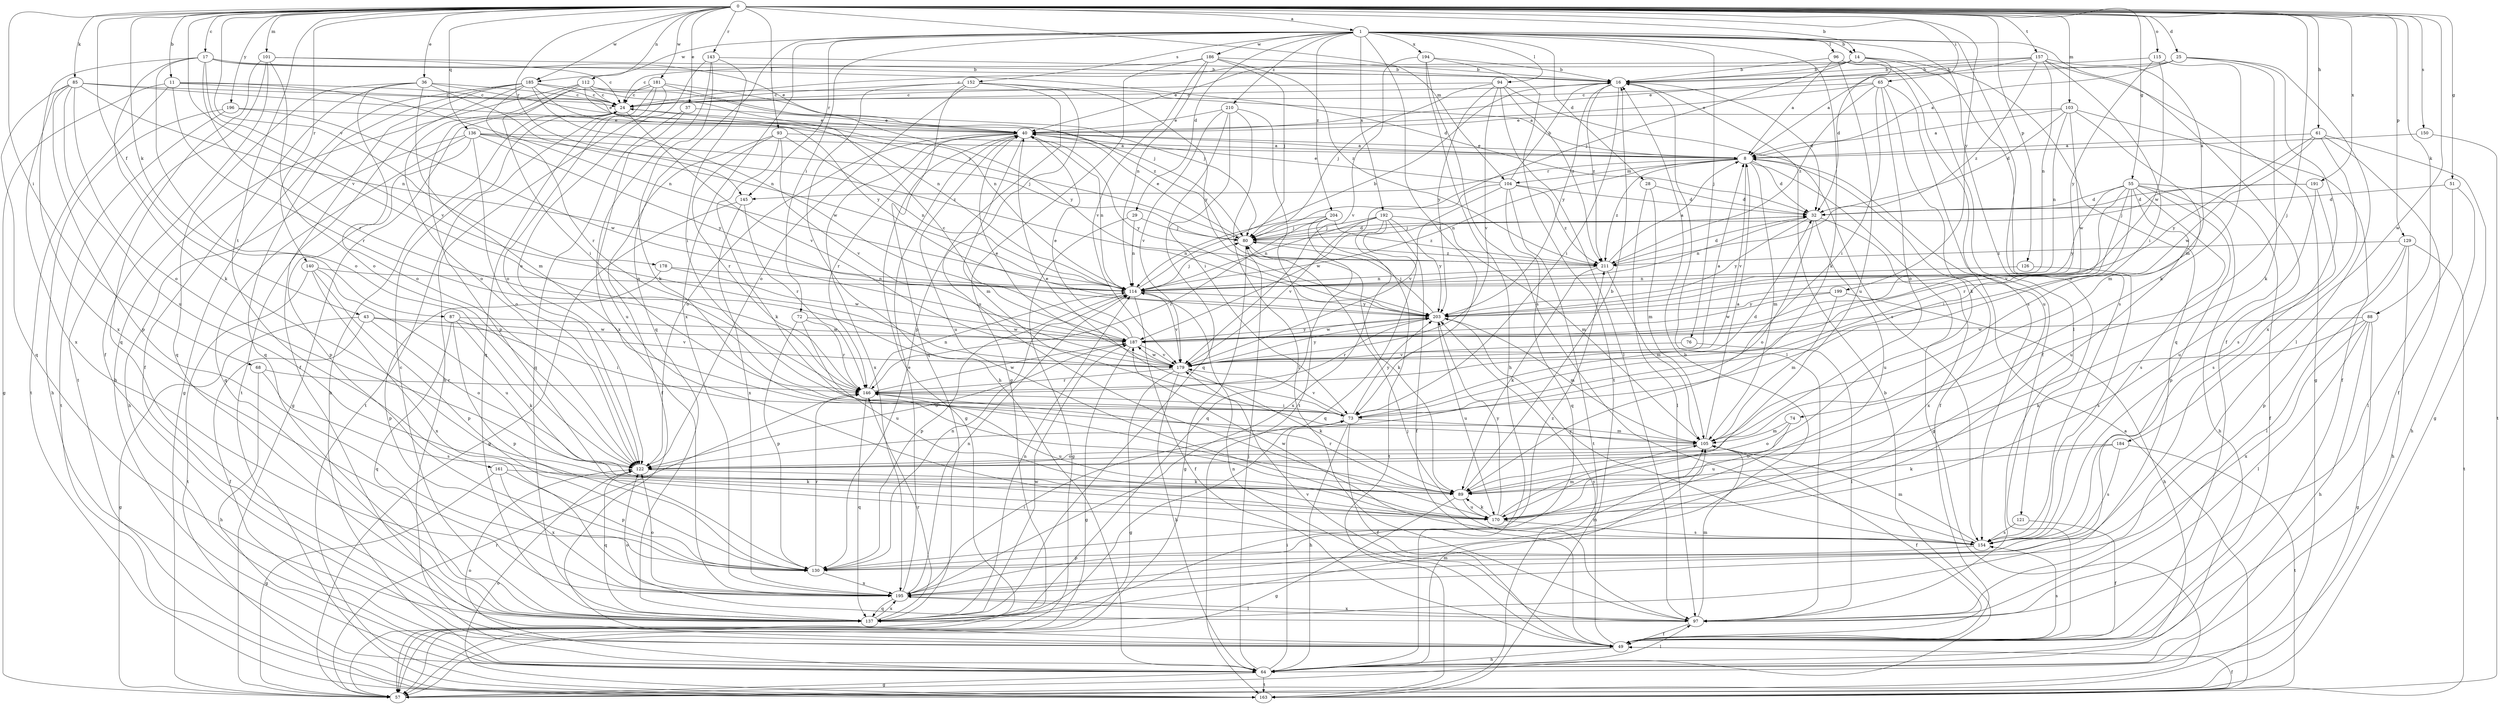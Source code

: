 strict digraph  {
0;
1;
8;
11;
14;
16;
17;
24;
25;
28;
29;
32;
36;
37;
40;
43;
49;
51;
55;
57;
61;
64;
65;
68;
72;
73;
74;
76;
80;
85;
87;
88;
89;
93;
94;
96;
97;
101;
103;
104;
105;
112;
114;
115;
121;
122;
126;
129;
130;
136;
137;
140;
143;
145;
146;
150;
152;
154;
157;
161;
163;
170;
178;
179;
181;
184;
185;
186;
187;
191;
192;
194;
195;
196;
199;
203;
204;
210;
211;
0 -> 1  [label=a];
0 -> 11  [label=b];
0 -> 14  [label=b];
0 -> 17  [label=c];
0 -> 25  [label=d];
0 -> 36  [label=e];
0 -> 37  [label=e];
0 -> 43  [label=f];
0 -> 51  [label=g];
0 -> 55  [label=g];
0 -> 61  [label=h];
0 -> 65  [label=i];
0 -> 68  [label=i];
0 -> 74  [label=j];
0 -> 85  [label=k];
0 -> 87  [label=k];
0 -> 88  [label=k];
0 -> 93  [label=l];
0 -> 101  [label=m];
0 -> 103  [label=m];
0 -> 104  [label=m];
0 -> 112  [label=n];
0 -> 115  [label=o];
0 -> 126  [label=p];
0 -> 129  [label=p];
0 -> 136  [label=q];
0 -> 140  [label=r];
0 -> 143  [label=r];
0 -> 145  [label=r];
0 -> 150  [label=s];
0 -> 157  [label=t];
0 -> 161  [label=t];
0 -> 178  [label=v];
0 -> 179  [label=v];
0 -> 181  [label=w];
0 -> 184  [label=w];
0 -> 185  [label=w];
0 -> 191  [label=x];
0 -> 196  [label=y];
0 -> 199  [label=y];
1 -> 14  [label=b];
1 -> 28  [label=d];
1 -> 29  [label=d];
1 -> 49  [label=f];
1 -> 72  [label=i];
1 -> 73  [label=i];
1 -> 76  [label=j];
1 -> 89  [label=k];
1 -> 94  [label=l];
1 -> 96  [label=l];
1 -> 97  [label=l];
1 -> 121  [label=o];
1 -> 137  [label=q];
1 -> 145  [label=r];
1 -> 152  [label=s];
1 -> 185  [label=w];
1 -> 186  [label=w];
1 -> 192  [label=x];
1 -> 194  [label=x];
1 -> 195  [label=x];
1 -> 204  [label=z];
1 -> 210  [label=z];
8 -> 32  [label=d];
8 -> 40  [label=e];
8 -> 49  [label=f];
8 -> 57  [label=g];
8 -> 104  [label=m];
8 -> 105  [label=m];
8 -> 114  [label=n];
8 -> 145  [label=r];
8 -> 179  [label=v];
8 -> 211  [label=z];
11 -> 24  [label=c];
11 -> 57  [label=g];
11 -> 80  [label=j];
11 -> 114  [label=n];
11 -> 146  [label=r];
11 -> 163  [label=t];
14 -> 16  [label=b];
14 -> 24  [label=c];
14 -> 32  [label=d];
14 -> 80  [label=j];
14 -> 137  [label=q];
14 -> 154  [label=s];
16 -> 24  [label=c];
16 -> 32  [label=d];
16 -> 73  [label=i];
16 -> 97  [label=l];
16 -> 203  [label=y];
16 -> 211  [label=z];
17 -> 16  [label=b];
17 -> 32  [label=d];
17 -> 40  [label=e];
17 -> 89  [label=k];
17 -> 122  [label=o];
17 -> 146  [label=r];
17 -> 179  [label=v];
17 -> 195  [label=x];
24 -> 40  [label=e];
24 -> 57  [label=g];
24 -> 64  [label=h];
24 -> 163  [label=t];
24 -> 179  [label=v];
25 -> 8  [label=a];
25 -> 16  [label=b];
25 -> 40  [label=e];
25 -> 89  [label=k];
25 -> 97  [label=l];
25 -> 195  [label=x];
28 -> 32  [label=d];
28 -> 97  [label=l];
28 -> 105  [label=m];
29 -> 57  [label=g];
29 -> 80  [label=j];
29 -> 114  [label=n];
32 -> 80  [label=j];
32 -> 114  [label=n];
32 -> 122  [label=o];
32 -> 170  [label=u];
32 -> 195  [label=x];
32 -> 203  [label=y];
36 -> 24  [label=c];
36 -> 40  [label=e];
36 -> 49  [label=f];
36 -> 105  [label=m];
36 -> 114  [label=n];
36 -> 122  [label=o];
36 -> 137  [label=q];
37 -> 40  [label=e];
37 -> 137  [label=q];
37 -> 170  [label=u];
40 -> 8  [label=a];
40 -> 57  [label=g];
40 -> 105  [label=m];
40 -> 114  [label=n];
40 -> 122  [label=o];
40 -> 146  [label=r];
40 -> 170  [label=u];
40 -> 195  [label=x];
40 -> 203  [label=y];
43 -> 49  [label=f];
43 -> 57  [label=g];
43 -> 122  [label=o];
43 -> 179  [label=v];
43 -> 187  [label=w];
49 -> 64  [label=h];
49 -> 114  [label=n];
49 -> 154  [label=s];
49 -> 203  [label=y];
51 -> 32  [label=d];
51 -> 64  [label=h];
51 -> 97  [label=l];
55 -> 32  [label=d];
55 -> 49  [label=f];
55 -> 64  [label=h];
55 -> 73  [label=i];
55 -> 130  [label=p];
55 -> 146  [label=r];
55 -> 154  [label=s];
55 -> 170  [label=u];
55 -> 179  [label=v];
55 -> 203  [label=y];
57 -> 16  [label=b];
57 -> 146  [label=r];
61 -> 8  [label=a];
61 -> 49  [label=f];
61 -> 57  [label=g];
61 -> 154  [label=s];
61 -> 187  [label=w];
61 -> 203  [label=y];
64 -> 57  [label=g];
64 -> 73  [label=i];
64 -> 80  [label=j];
64 -> 97  [label=l];
64 -> 105  [label=m];
64 -> 122  [label=o];
64 -> 163  [label=t];
65 -> 24  [label=c];
65 -> 40  [label=e];
65 -> 73  [label=i];
65 -> 89  [label=k];
65 -> 122  [label=o];
65 -> 170  [label=u];
65 -> 211  [label=z];
68 -> 64  [label=h];
68 -> 146  [label=r];
68 -> 154  [label=s];
72 -> 130  [label=p];
72 -> 146  [label=r];
72 -> 170  [label=u];
72 -> 187  [label=w];
73 -> 32  [label=d];
73 -> 40  [label=e];
73 -> 49  [label=f];
73 -> 64  [label=h];
73 -> 105  [label=m];
73 -> 179  [label=v];
73 -> 203  [label=y];
74 -> 105  [label=m];
74 -> 122  [label=o];
74 -> 170  [label=u];
76 -> 97  [label=l];
76 -> 179  [label=v];
80 -> 32  [label=d];
80 -> 40  [label=e];
80 -> 57  [label=g];
80 -> 89  [label=k];
80 -> 211  [label=z];
85 -> 24  [label=c];
85 -> 80  [label=j];
85 -> 114  [label=n];
85 -> 122  [label=o];
85 -> 130  [label=p];
85 -> 137  [label=q];
85 -> 170  [label=u];
85 -> 195  [label=x];
87 -> 73  [label=i];
87 -> 89  [label=k];
87 -> 130  [label=p];
87 -> 137  [label=q];
87 -> 187  [label=w];
88 -> 57  [label=g];
88 -> 64  [label=h];
88 -> 89  [label=k];
88 -> 97  [label=l];
88 -> 187  [label=w];
88 -> 195  [label=x];
89 -> 16  [label=b];
89 -> 57  [label=g];
89 -> 146  [label=r];
89 -> 170  [label=u];
93 -> 8  [label=a];
93 -> 49  [label=f];
93 -> 89  [label=k];
93 -> 114  [label=n];
93 -> 146  [label=r];
93 -> 179  [label=v];
94 -> 24  [label=c];
94 -> 80  [label=j];
94 -> 97  [label=l];
94 -> 154  [label=s];
94 -> 179  [label=v];
94 -> 203  [label=y];
94 -> 211  [label=z];
96 -> 8  [label=a];
96 -> 16  [label=b];
96 -> 49  [label=f];
96 -> 154  [label=s];
96 -> 170  [label=u];
97 -> 49  [label=f];
97 -> 80  [label=j];
97 -> 105  [label=m];
97 -> 122  [label=o];
97 -> 179  [label=v];
97 -> 195  [label=x];
101 -> 16  [label=b];
101 -> 24  [label=c];
101 -> 49  [label=f];
101 -> 122  [label=o];
101 -> 137  [label=q];
101 -> 163  [label=t];
103 -> 8  [label=a];
103 -> 32  [label=d];
103 -> 40  [label=e];
103 -> 49  [label=f];
103 -> 105  [label=m];
103 -> 114  [label=n];
103 -> 187  [label=w];
104 -> 16  [label=b];
104 -> 32  [label=d];
104 -> 40  [label=e];
104 -> 137  [label=q];
104 -> 163  [label=t];
104 -> 179  [label=v];
104 -> 187  [label=w];
104 -> 211  [label=z];
105 -> 8  [label=a];
105 -> 49  [label=f];
105 -> 122  [label=o];
112 -> 8  [label=a];
112 -> 24  [label=c];
112 -> 64  [label=h];
112 -> 73  [label=i];
112 -> 114  [label=n];
112 -> 122  [label=o];
112 -> 211  [label=z];
114 -> 16  [label=b];
114 -> 49  [label=f];
114 -> 80  [label=j];
114 -> 130  [label=p];
114 -> 179  [label=v];
114 -> 203  [label=y];
115 -> 16  [label=b];
115 -> 89  [label=k];
115 -> 187  [label=w];
115 -> 203  [label=y];
121 -> 49  [label=f];
121 -> 154  [label=s];
122 -> 89  [label=k];
122 -> 137  [label=q];
126 -> 114  [label=n];
126 -> 154  [label=s];
129 -> 64  [label=h];
129 -> 97  [label=l];
129 -> 130  [label=p];
129 -> 163  [label=t];
129 -> 211  [label=z];
130 -> 114  [label=n];
130 -> 146  [label=r];
130 -> 195  [label=x];
130 -> 211  [label=z];
136 -> 8  [label=a];
136 -> 64  [label=h];
136 -> 80  [label=j];
136 -> 122  [label=o];
136 -> 130  [label=p];
136 -> 137  [label=q];
136 -> 203  [label=y];
136 -> 211  [label=z];
137 -> 16  [label=b];
137 -> 24  [label=c];
137 -> 114  [label=n];
137 -> 146  [label=r];
137 -> 187  [label=w];
137 -> 195  [label=x];
140 -> 114  [label=n];
140 -> 130  [label=p];
140 -> 163  [label=t];
140 -> 170  [label=u];
140 -> 195  [label=x];
143 -> 16  [label=b];
143 -> 73  [label=i];
143 -> 89  [label=k];
143 -> 122  [label=o];
143 -> 195  [label=x];
145 -> 57  [label=g];
145 -> 146  [label=r];
145 -> 195  [label=x];
146 -> 73  [label=i];
146 -> 114  [label=n];
146 -> 137  [label=q];
146 -> 170  [label=u];
146 -> 187  [label=w];
150 -> 8  [label=a];
150 -> 163  [label=t];
152 -> 24  [label=c];
152 -> 64  [label=h];
152 -> 122  [label=o];
152 -> 130  [label=p];
152 -> 137  [label=q];
152 -> 170  [label=u];
152 -> 203  [label=y];
154 -> 105  [label=m];
154 -> 130  [label=p];
154 -> 187  [label=w];
154 -> 203  [label=y];
157 -> 8  [label=a];
157 -> 16  [label=b];
157 -> 40  [label=e];
157 -> 57  [label=g];
157 -> 73  [label=i];
157 -> 105  [label=m];
157 -> 114  [label=n];
157 -> 211  [label=z];
161 -> 57  [label=g];
161 -> 89  [label=k];
161 -> 130  [label=p];
161 -> 195  [label=x];
163 -> 8  [label=a];
163 -> 49  [label=f];
163 -> 122  [label=o];
170 -> 89  [label=k];
170 -> 105  [label=m];
170 -> 154  [label=s];
170 -> 203  [label=y];
178 -> 114  [label=n];
178 -> 130  [label=p];
178 -> 187  [label=w];
179 -> 8  [label=a];
179 -> 40  [label=e];
179 -> 57  [label=g];
179 -> 64  [label=h];
179 -> 89  [label=k];
179 -> 146  [label=r];
179 -> 187  [label=w];
179 -> 203  [label=y];
181 -> 24  [label=c];
181 -> 64  [label=h];
181 -> 80  [label=j];
181 -> 122  [label=o];
181 -> 130  [label=p];
181 -> 137  [label=q];
181 -> 203  [label=y];
184 -> 89  [label=k];
184 -> 122  [label=o];
184 -> 154  [label=s];
184 -> 163  [label=t];
185 -> 24  [label=c];
185 -> 49  [label=f];
185 -> 57  [label=g];
185 -> 114  [label=n];
185 -> 137  [label=q];
185 -> 146  [label=r];
185 -> 163  [label=t];
185 -> 187  [label=w];
185 -> 203  [label=y];
186 -> 16  [label=b];
186 -> 24  [label=c];
186 -> 57  [label=g];
186 -> 80  [label=j];
186 -> 114  [label=n];
186 -> 179  [label=v];
186 -> 211  [label=z];
187 -> 24  [label=c];
187 -> 40  [label=e];
187 -> 57  [label=g];
187 -> 122  [label=o];
187 -> 179  [label=v];
187 -> 203  [label=y];
191 -> 32  [label=d];
191 -> 80  [label=j];
191 -> 154  [label=s];
191 -> 170  [label=u];
192 -> 49  [label=f];
192 -> 80  [label=j];
192 -> 105  [label=m];
192 -> 114  [label=n];
192 -> 137  [label=q];
192 -> 179  [label=v];
192 -> 195  [label=x];
192 -> 203  [label=y];
194 -> 16  [label=b];
194 -> 64  [label=h];
194 -> 154  [label=s];
194 -> 163  [label=t];
194 -> 179  [label=v];
195 -> 40  [label=e];
195 -> 73  [label=i];
195 -> 97  [label=l];
195 -> 105  [label=m];
195 -> 114  [label=n];
195 -> 122  [label=o];
195 -> 137  [label=q];
196 -> 40  [label=e];
196 -> 64  [label=h];
196 -> 163  [label=t];
196 -> 187  [label=w];
199 -> 64  [label=h];
199 -> 105  [label=m];
199 -> 187  [label=w];
199 -> 203  [label=y];
203 -> 80  [label=j];
203 -> 105  [label=m];
203 -> 146  [label=r];
203 -> 170  [label=u];
203 -> 187  [label=w];
204 -> 80  [label=j];
204 -> 114  [label=n];
204 -> 137  [label=q];
204 -> 146  [label=r];
204 -> 163  [label=t];
204 -> 211  [label=z];
210 -> 40  [label=e];
210 -> 73  [label=i];
210 -> 97  [label=l];
210 -> 137  [label=q];
210 -> 163  [label=t];
210 -> 179  [label=v];
211 -> 8  [label=a];
211 -> 32  [label=d];
211 -> 89  [label=k];
211 -> 105  [label=m];
211 -> 114  [label=n];
}
